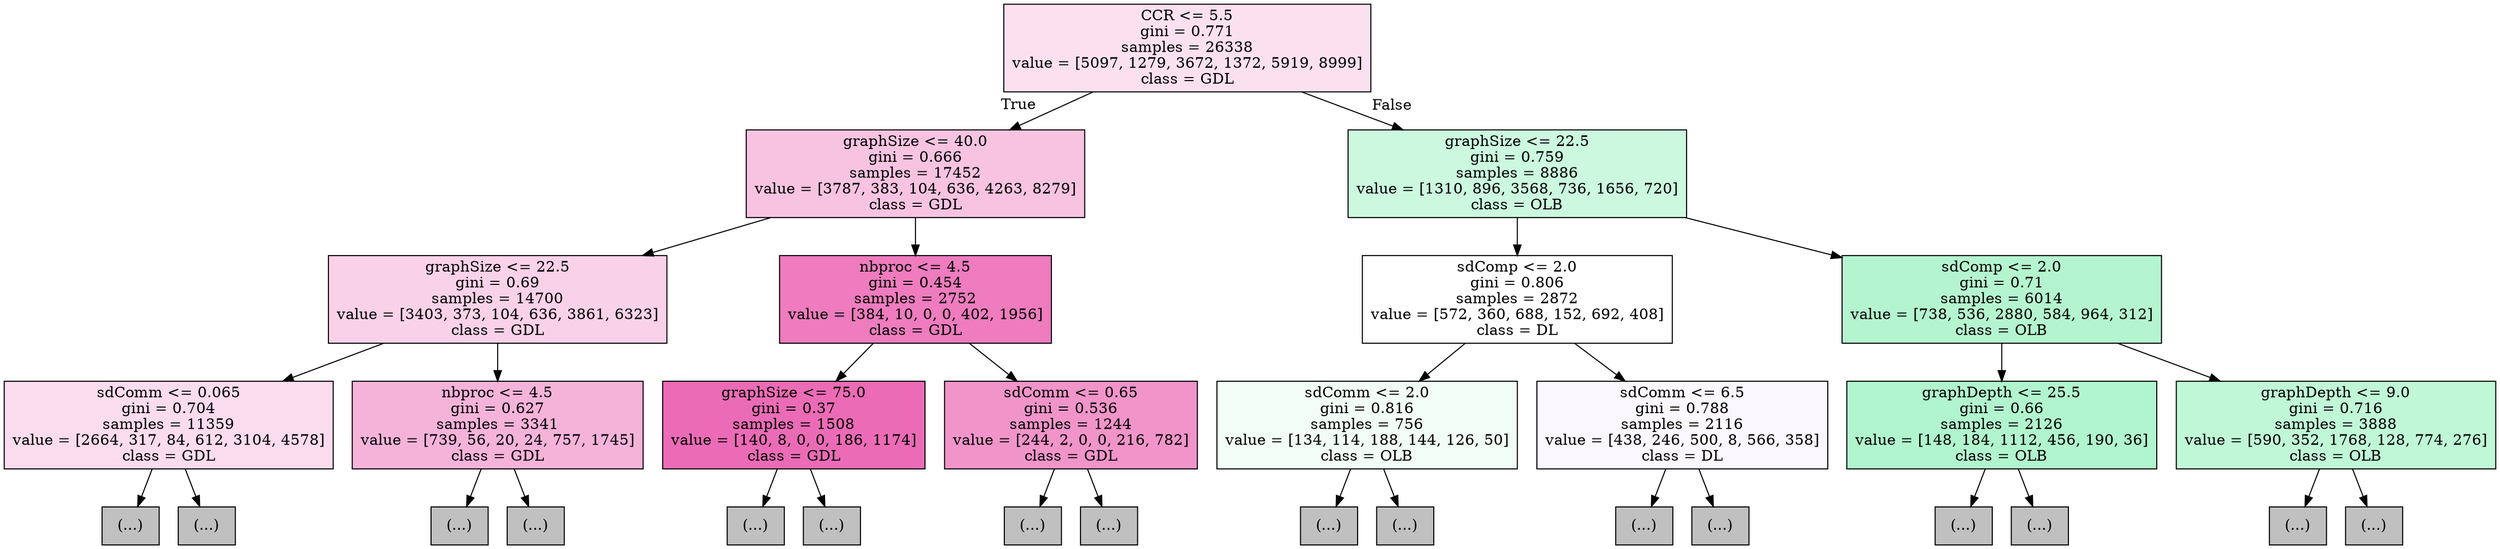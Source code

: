 digraph Tree {
node [shape=box, style="filled", color="black"] ;
0 [label="CCR <= 5.5\ngini = 0.771\nsamples = 26338\nvalue = [5097, 1279, 3672, 1372, 5919, 8999]\nclass = GDL", fillcolor="#fbe1f0"] ;
1 [label="graphSize <= 40.0\ngini = 0.666\nsamples = 17452\nvalue = [3787, 383, 104, 636, 4263, 8279]\nclass = GDL", fillcolor="#f7c3e1"] ;
0 -> 1 [labeldistance=2.5, labelangle=45, headlabel="True"] ;
2 [label="graphSize <= 22.5\ngini = 0.69\nsamples = 14700\nvalue = [3403, 373, 104, 636, 3861, 6323]\nclass = GDL", fillcolor="#f9d2e9"] ;
1 -> 2 ;
3 [label="sdComm <= 0.065\ngini = 0.704\nsamples = 11359\nvalue = [2664, 317, 84, 612, 3104, 4578]\nclass = GDL", fillcolor="#fadcee"] ;
2 -> 3 ;
4 [label="(...)", fillcolor="#C0C0C0"] ;
3 -> 4 ;
47 [label="(...)", fillcolor="#C0C0C0"] ;
3 -> 47 ;
134 [label="nbproc <= 4.5\ngini = 0.627\nsamples = 3341\nvalue = [739, 56, 20, 24, 757, 1745]\nclass = GDL", fillcolor="#f5b3da"] ;
2 -> 134 ;
135 [label="(...)", fillcolor="#C0C0C0"] ;
134 -> 135 ;
198 [label="(...)", fillcolor="#C0C0C0"] ;
134 -> 198 ;
265 [label="nbproc <= 4.5\ngini = 0.454\nsamples = 2752\nvalue = [384, 10, 0, 0, 402, 1956]\nclass = GDL", fillcolor="#ee7cbe"] ;
1 -> 265 ;
266 [label="graphSize <= 75.0\ngini = 0.37\nsamples = 1508\nvalue = [140, 8, 0, 0, 186, 1174]\nclass = GDL", fillcolor="#ec6bb6"] ;
265 -> 266 ;
267 [label="(...)", fillcolor="#C0C0C0"] ;
266 -> 267 ;
334 [label="(...)", fillcolor="#C0C0C0"] ;
266 -> 334 ;
379 [label="sdComm <= 0.65\ngini = 0.536\nsamples = 1244\nvalue = [244, 2, 0, 0, 216, 782]\nclass = GDL", fillcolor="#f194ca"] ;
265 -> 379 ;
380 [label="(...)", fillcolor="#C0C0C0"] ;
379 -> 380 ;
475 [label="(...)", fillcolor="#C0C0C0"] ;
379 -> 475 ;
480 [label="graphSize <= 22.5\ngini = 0.759\nsamples = 8886\nvalue = [1310, 896, 3568, 736, 1656, 720]\nclass = OLB", fillcolor="#cbf8de"] ;
0 -> 480 [labeldistance=2.5, labelangle=-45, headlabel="False"] ;
481 [label="sdComp <= 2.0\ngini = 0.806\nsamples = 2872\nvalue = [572, 360, 688, 152, 692, 408]\nclass = DL", fillcolor="#ffffff"] ;
480 -> 481 ;
482 [label="sdComm <= 2.0\ngini = 0.816\nsamples = 756\nvalue = [134, 114, 188, 144, 126, 50]\nclass = OLB", fillcolor="#f1fdf6"] ;
481 -> 482 ;
483 [label="(...)", fillcolor="#C0C0C0"] ;
482 -> 483 ;
490 [label="(...)", fillcolor="#C0C0C0"] ;
482 -> 490 ;
501 [label="sdComm <= 6.5\ngini = 0.788\nsamples = 2116\nvalue = [438, 246, 500, 8, 566, 358]\nclass = DL", fillcolor="#faf7fe"] ;
481 -> 501 ;
502 [label="(...)", fillcolor="#C0C0C0"] ;
501 -> 502 ;
527 [label="(...)", fillcolor="#C0C0C0"] ;
501 -> 527 ;
538 [label="sdComp <= 2.0\ngini = 0.71\nsamples = 6014\nvalue = [738, 536, 2880, 584, 964, 312]\nclass = OLB", fillcolor="#b4f5cf"] ;
480 -> 538 ;
539 [label="graphDepth <= 25.5\ngini = 0.66\nsamples = 2126\nvalue = [148, 184, 1112, 456, 190, 36]\nclass = OLB", fillcolor="#b1f5ce"] ;
538 -> 539 ;
540 [label="(...)", fillcolor="#C0C0C0"] ;
539 -> 540 ;
587 [label="(...)", fillcolor="#C0C0C0"] ;
539 -> 587 ;
594 [label="graphDepth <= 9.0\ngini = 0.716\nsamples = 3888\nvalue = [590, 352, 1768, 128, 774, 276]\nclass = OLB", fillcolor="#c0f7d7"] ;
538 -> 594 ;
595 [label="(...)", fillcolor="#C0C0C0"] ;
594 -> 595 ;
632 [label="(...)", fillcolor="#C0C0C0"] ;
594 -> 632 ;
}